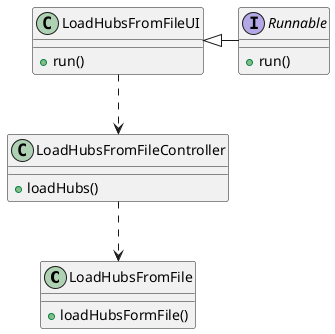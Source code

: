 @startuml

class LoadHubsFromFile {

    + loadHubsFormFile()
}

class LoadHubsFromFileUI {
    + run()
}

class LoadHubsFromFileController {
    + loadHubs()
}

interface Runnable {
    + run()
}

Runnable -left-|> LoadHubsFromFileUI
LoadHubsFromFileUI ..> LoadHubsFromFileController
LoadHubsFromFileController ..> LoadHubsFromFile

@enduml